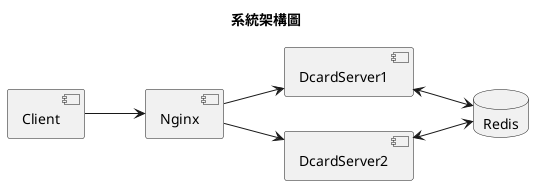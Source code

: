 @startuml
title 系統架構圖
left to right direction


[Client] as ClientComp

[Nginx] as ProxyComp

[DcardServer1] as Server1Comp
[DcardServer2] as Server2Comp

database "Redis" as Cache {

}

ClientComp --> ProxyComp
ProxyComp --> Server1Comp
ProxyComp --> Server2Comp
Server1Comp <--> Cache
Server2Comp <--> Cache
@enduml